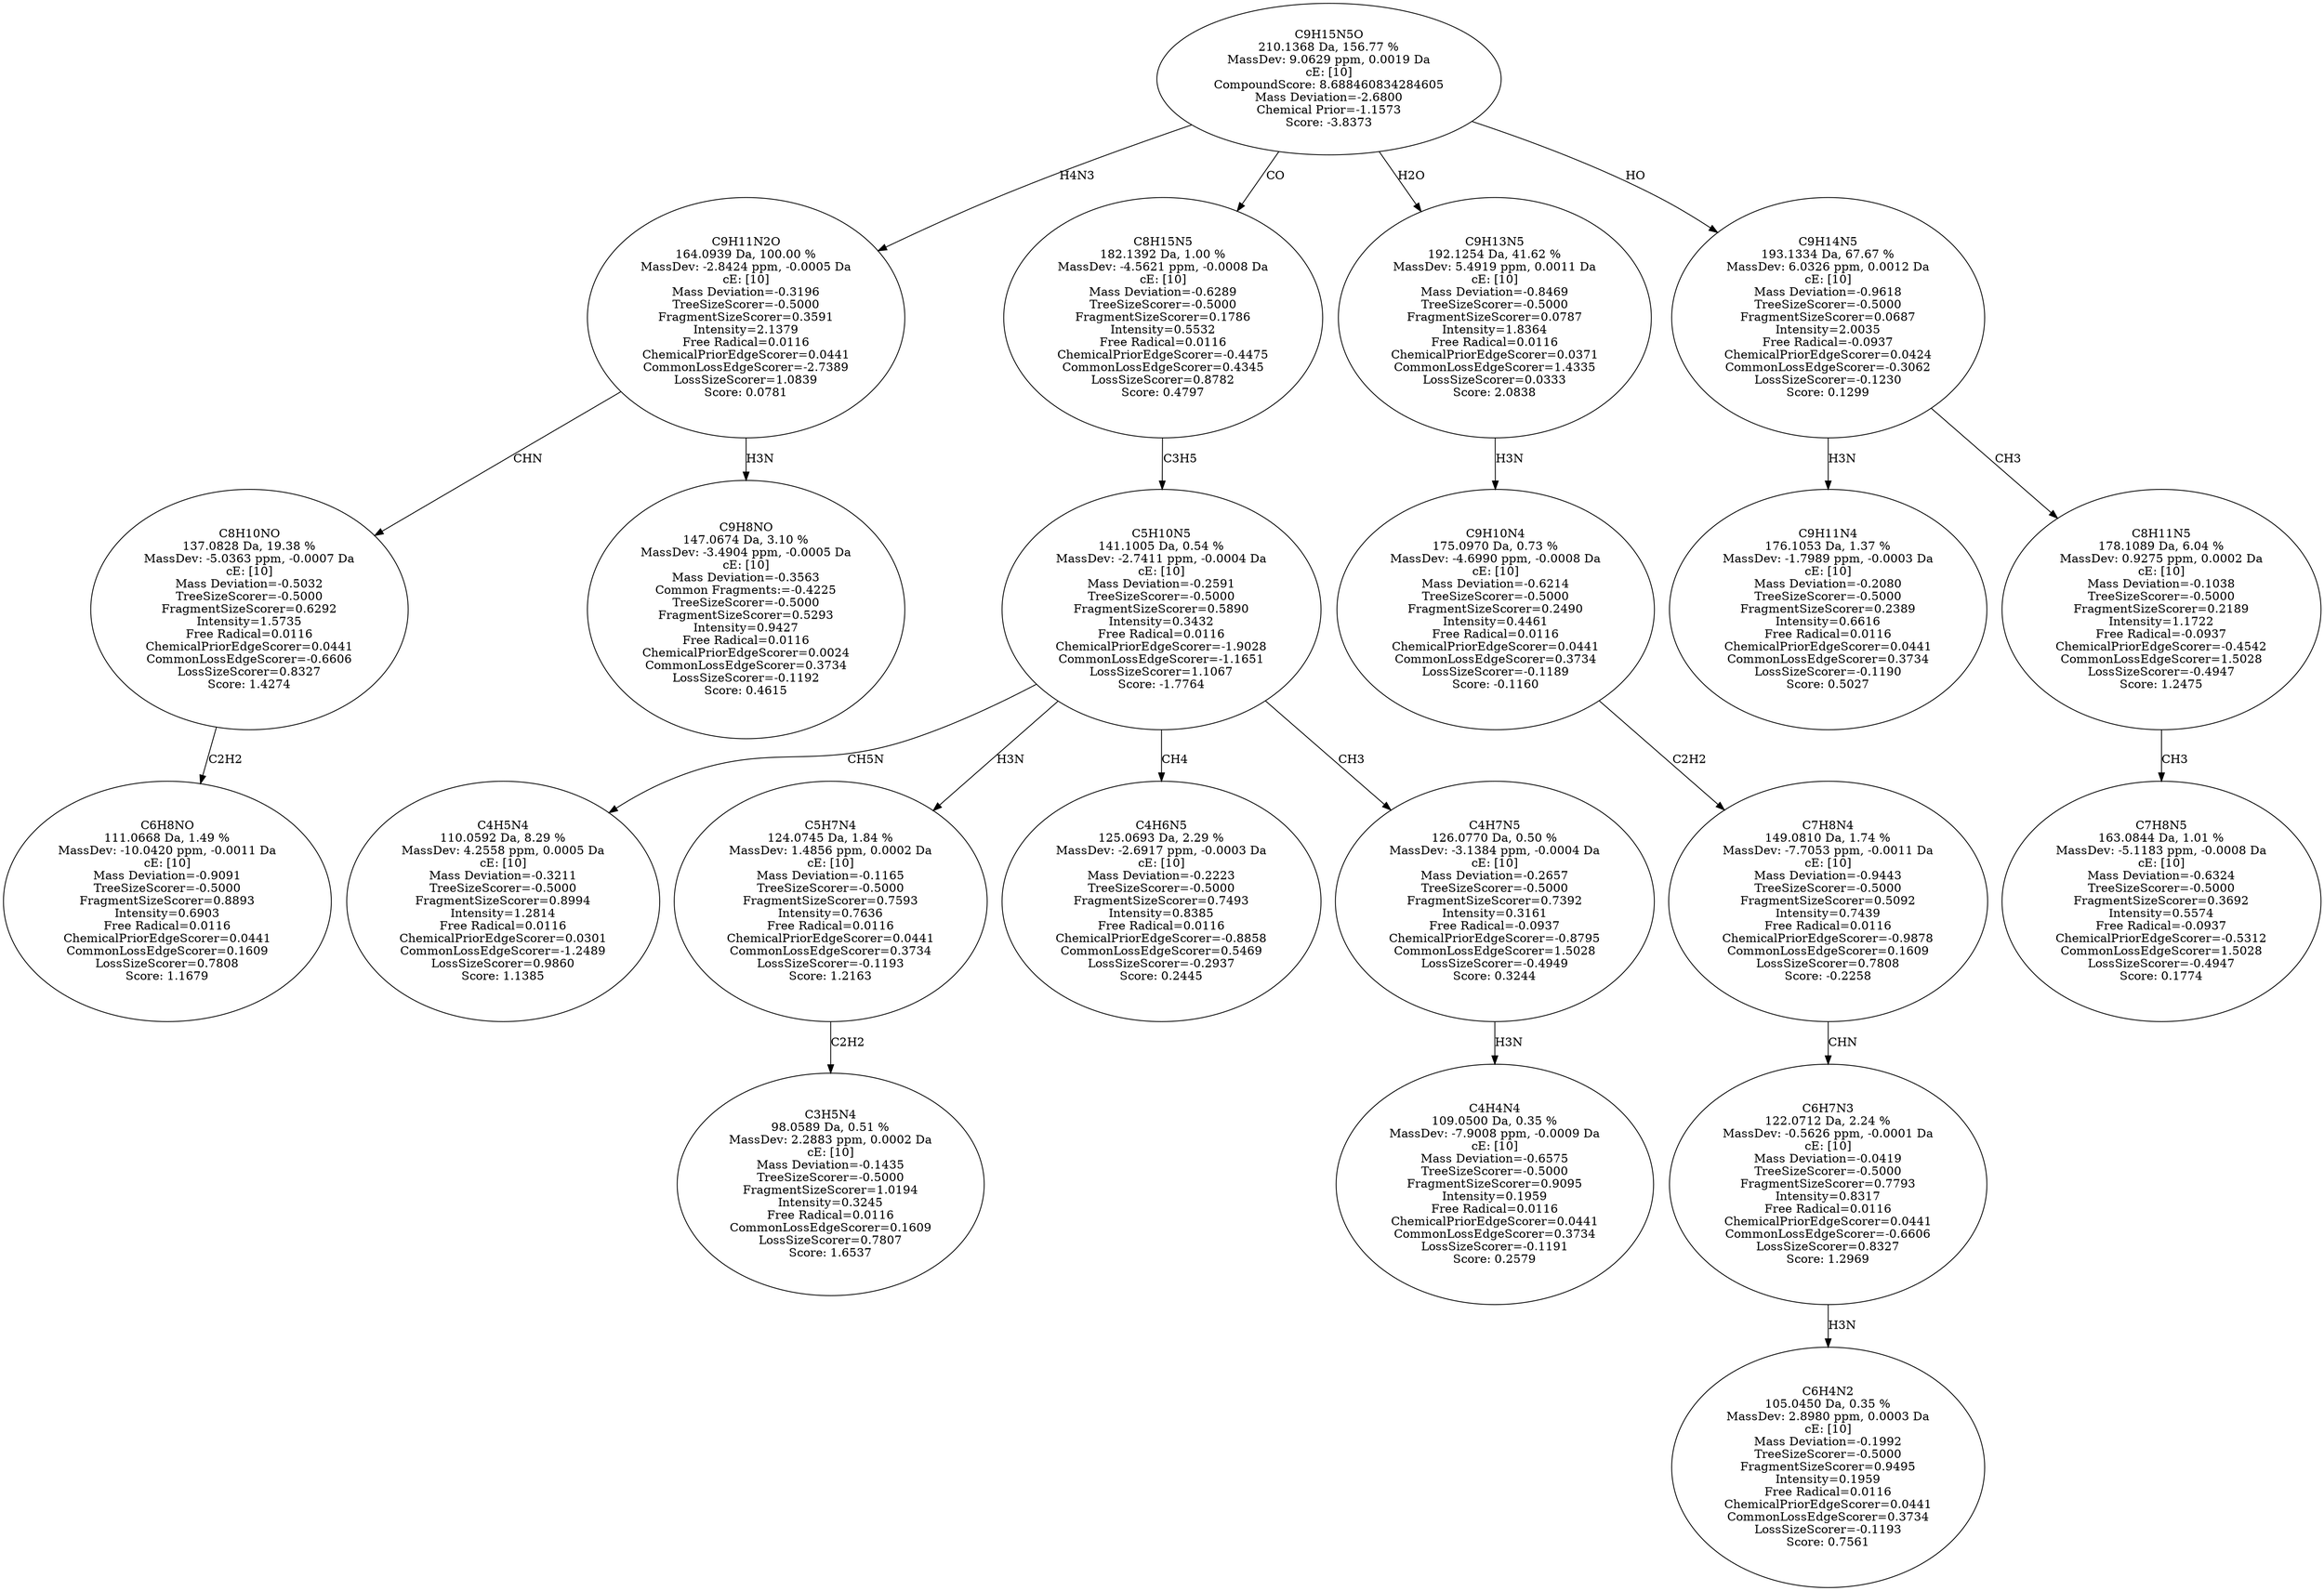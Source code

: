 strict digraph {
v1 [label="C6H8NO\n111.0668 Da, 1.49 %\nMassDev: -10.0420 ppm, -0.0011 Da\ncE: [10]\nMass Deviation=-0.9091\nTreeSizeScorer=-0.5000\nFragmentSizeScorer=0.8893\nIntensity=0.6903\nFree Radical=0.0116\nChemicalPriorEdgeScorer=0.0441\nCommonLossEdgeScorer=0.1609\nLossSizeScorer=0.7808\nScore: 1.1679"];
v2 [label="C8H10NO\n137.0828 Da, 19.38 %\nMassDev: -5.0363 ppm, -0.0007 Da\ncE: [10]\nMass Deviation=-0.5032\nTreeSizeScorer=-0.5000\nFragmentSizeScorer=0.6292\nIntensity=1.5735\nFree Radical=0.0116\nChemicalPriorEdgeScorer=0.0441\nCommonLossEdgeScorer=-0.6606\nLossSizeScorer=0.8327\nScore: 1.4274"];
v3 [label="C9H8NO\n147.0674 Da, 3.10 %\nMassDev: -3.4904 ppm, -0.0005 Da\ncE: [10]\nMass Deviation=-0.3563\nCommon Fragments:=-0.4225\nTreeSizeScorer=-0.5000\nFragmentSizeScorer=0.5293\nIntensity=0.9427\nFree Radical=0.0116\nChemicalPriorEdgeScorer=0.0024\nCommonLossEdgeScorer=0.3734\nLossSizeScorer=-0.1192\nScore: 0.4615"];
v4 [label="C9H11N2O\n164.0939 Da, 100.00 %\nMassDev: -2.8424 ppm, -0.0005 Da\ncE: [10]\nMass Deviation=-0.3196\nTreeSizeScorer=-0.5000\nFragmentSizeScorer=0.3591\nIntensity=2.1379\nFree Radical=0.0116\nChemicalPriorEdgeScorer=0.0441\nCommonLossEdgeScorer=-2.7389\nLossSizeScorer=1.0839\nScore: 0.0781"];
v5 [label="C4H5N4\n110.0592 Da, 8.29 %\nMassDev: 4.2558 ppm, 0.0005 Da\ncE: [10]\nMass Deviation=-0.3211\nTreeSizeScorer=-0.5000\nFragmentSizeScorer=0.8994\nIntensity=1.2814\nFree Radical=0.0116\nChemicalPriorEdgeScorer=0.0301\nCommonLossEdgeScorer=-1.2489\nLossSizeScorer=0.9860\nScore: 1.1385"];
v6 [label="C3H5N4\n98.0589 Da, 0.51 %\nMassDev: 2.2883 ppm, 0.0002 Da\ncE: [10]\nMass Deviation=-0.1435\nTreeSizeScorer=-0.5000\nFragmentSizeScorer=1.0194\nIntensity=0.3245\nFree Radical=0.0116\nCommonLossEdgeScorer=0.1609\nLossSizeScorer=0.7807\nScore: 1.6537"];
v7 [label="C5H7N4\n124.0745 Da, 1.84 %\nMassDev: 1.4856 ppm, 0.0002 Da\ncE: [10]\nMass Deviation=-0.1165\nTreeSizeScorer=-0.5000\nFragmentSizeScorer=0.7593\nIntensity=0.7636\nFree Radical=0.0116\nChemicalPriorEdgeScorer=0.0441\nCommonLossEdgeScorer=0.3734\nLossSizeScorer=-0.1193\nScore: 1.2163"];
v8 [label="C4H6N5\n125.0693 Da, 2.29 %\nMassDev: -2.6917 ppm, -0.0003 Da\ncE: [10]\nMass Deviation=-0.2223\nTreeSizeScorer=-0.5000\nFragmentSizeScorer=0.7493\nIntensity=0.8385\nFree Radical=0.0116\nChemicalPriorEdgeScorer=-0.8858\nCommonLossEdgeScorer=0.5469\nLossSizeScorer=-0.2937\nScore: 0.2445"];
v9 [label="C4H4N4\n109.0500 Da, 0.35 %\nMassDev: -7.9008 ppm, -0.0009 Da\ncE: [10]\nMass Deviation=-0.6575\nTreeSizeScorer=-0.5000\nFragmentSizeScorer=0.9095\nIntensity=0.1959\nFree Radical=0.0116\nChemicalPriorEdgeScorer=0.0441\nCommonLossEdgeScorer=0.3734\nLossSizeScorer=-0.1191\nScore: 0.2579"];
v10 [label="C4H7N5\n126.0770 Da, 0.50 %\nMassDev: -3.1384 ppm, -0.0004 Da\ncE: [10]\nMass Deviation=-0.2657\nTreeSizeScorer=-0.5000\nFragmentSizeScorer=0.7392\nIntensity=0.3161\nFree Radical=-0.0937\nChemicalPriorEdgeScorer=-0.8795\nCommonLossEdgeScorer=1.5028\nLossSizeScorer=-0.4949\nScore: 0.3244"];
v11 [label="C5H10N5\n141.1005 Da, 0.54 %\nMassDev: -2.7411 ppm, -0.0004 Da\ncE: [10]\nMass Deviation=-0.2591\nTreeSizeScorer=-0.5000\nFragmentSizeScorer=0.5890\nIntensity=0.3432\nFree Radical=0.0116\nChemicalPriorEdgeScorer=-1.9028\nCommonLossEdgeScorer=-1.1651\nLossSizeScorer=1.1067\nScore: -1.7764"];
v12 [label="C8H15N5\n182.1392 Da, 1.00 %\nMassDev: -4.5621 ppm, -0.0008 Da\ncE: [10]\nMass Deviation=-0.6289\nTreeSizeScorer=-0.5000\nFragmentSizeScorer=0.1786\nIntensity=0.5532\nFree Radical=0.0116\nChemicalPriorEdgeScorer=-0.4475\nCommonLossEdgeScorer=0.4345\nLossSizeScorer=0.8782\nScore: 0.4797"];
v13 [label="C6H4N2\n105.0450 Da, 0.35 %\nMassDev: 2.8980 ppm, 0.0003 Da\ncE: [10]\nMass Deviation=-0.1992\nTreeSizeScorer=-0.5000\nFragmentSizeScorer=0.9495\nIntensity=0.1959\nFree Radical=0.0116\nChemicalPriorEdgeScorer=0.0441\nCommonLossEdgeScorer=0.3734\nLossSizeScorer=-0.1193\nScore: 0.7561"];
v14 [label="C6H7N3\n122.0712 Da, 2.24 %\nMassDev: -0.5626 ppm, -0.0001 Da\ncE: [10]\nMass Deviation=-0.0419\nTreeSizeScorer=-0.5000\nFragmentSizeScorer=0.7793\nIntensity=0.8317\nFree Radical=0.0116\nChemicalPriorEdgeScorer=0.0441\nCommonLossEdgeScorer=-0.6606\nLossSizeScorer=0.8327\nScore: 1.2969"];
v15 [label="C7H8N4\n149.0810 Da, 1.74 %\nMassDev: -7.7053 ppm, -0.0011 Da\ncE: [10]\nMass Deviation=-0.9443\nTreeSizeScorer=-0.5000\nFragmentSizeScorer=0.5092\nIntensity=0.7439\nFree Radical=0.0116\nChemicalPriorEdgeScorer=-0.9878\nCommonLossEdgeScorer=0.1609\nLossSizeScorer=0.7808\nScore: -0.2258"];
v16 [label="C9H10N4\n175.0970 Da, 0.73 %\nMassDev: -4.6990 ppm, -0.0008 Da\ncE: [10]\nMass Deviation=-0.6214\nTreeSizeScorer=-0.5000\nFragmentSizeScorer=0.2490\nIntensity=0.4461\nFree Radical=0.0116\nChemicalPriorEdgeScorer=0.0441\nCommonLossEdgeScorer=0.3734\nLossSizeScorer=-0.1189\nScore: -0.1160"];
v17 [label="C9H13N5\n192.1254 Da, 41.62 %\nMassDev: 5.4919 ppm, 0.0011 Da\ncE: [10]\nMass Deviation=-0.8469\nTreeSizeScorer=-0.5000\nFragmentSizeScorer=0.0787\nIntensity=1.8364\nFree Radical=0.0116\nChemicalPriorEdgeScorer=0.0371\nCommonLossEdgeScorer=1.4335\nLossSizeScorer=0.0333\nScore: 2.0838"];
v18 [label="C9H11N4\n176.1053 Da, 1.37 %\nMassDev: -1.7989 ppm, -0.0003 Da\ncE: [10]\nMass Deviation=-0.2080\nTreeSizeScorer=-0.5000\nFragmentSizeScorer=0.2389\nIntensity=0.6616\nFree Radical=0.0116\nChemicalPriorEdgeScorer=0.0441\nCommonLossEdgeScorer=0.3734\nLossSizeScorer=-0.1190\nScore: 0.5027"];
v19 [label="C7H8N5\n163.0844 Da, 1.01 %\nMassDev: -5.1183 ppm, -0.0008 Da\ncE: [10]\nMass Deviation=-0.6324\nTreeSizeScorer=-0.5000\nFragmentSizeScorer=0.3692\nIntensity=0.5574\nFree Radical=-0.0937\nChemicalPriorEdgeScorer=-0.5312\nCommonLossEdgeScorer=1.5028\nLossSizeScorer=-0.4947\nScore: 0.1774"];
v20 [label="C8H11N5\n178.1089 Da, 6.04 %\nMassDev: 0.9275 ppm, 0.0002 Da\ncE: [10]\nMass Deviation=-0.1038\nTreeSizeScorer=-0.5000\nFragmentSizeScorer=0.2189\nIntensity=1.1722\nFree Radical=-0.0937\nChemicalPriorEdgeScorer=-0.4542\nCommonLossEdgeScorer=1.5028\nLossSizeScorer=-0.4947\nScore: 1.2475"];
v21 [label="C9H14N5\n193.1334 Da, 67.67 %\nMassDev: 6.0326 ppm, 0.0012 Da\ncE: [10]\nMass Deviation=-0.9618\nTreeSizeScorer=-0.5000\nFragmentSizeScorer=0.0687\nIntensity=2.0035\nFree Radical=-0.0937\nChemicalPriorEdgeScorer=0.0424\nCommonLossEdgeScorer=-0.3062\nLossSizeScorer=-0.1230\nScore: 0.1299"];
v22 [label="C9H15N5O\n210.1368 Da, 156.77 %\nMassDev: 9.0629 ppm, 0.0019 Da\ncE: [10]\nCompoundScore: 8.688460834284605\nMass Deviation=-2.6800\nChemical Prior=-1.1573\nScore: -3.8373"];
v2 -> v1 [label="C2H2"];
v4 -> v2 [label="CHN"];
v4 -> v3 [label="H3N"];
v22 -> v4 [label="H4N3"];
v11 -> v5 [label="CH5N"];
v7 -> v6 [label="C2H2"];
v11 -> v7 [label="H3N"];
v11 -> v8 [label="CH4"];
v10 -> v9 [label="H3N"];
v11 -> v10 [label="CH3"];
v12 -> v11 [label="C3H5"];
v22 -> v12 [label="CO"];
v14 -> v13 [label="H3N"];
v15 -> v14 [label="CHN"];
v16 -> v15 [label="C2H2"];
v17 -> v16 [label="H3N"];
v22 -> v17 [label="H2O"];
v21 -> v18 [label="H3N"];
v20 -> v19 [label="CH3"];
v21 -> v20 [label="CH3"];
v22 -> v21 [label="HO"];
}